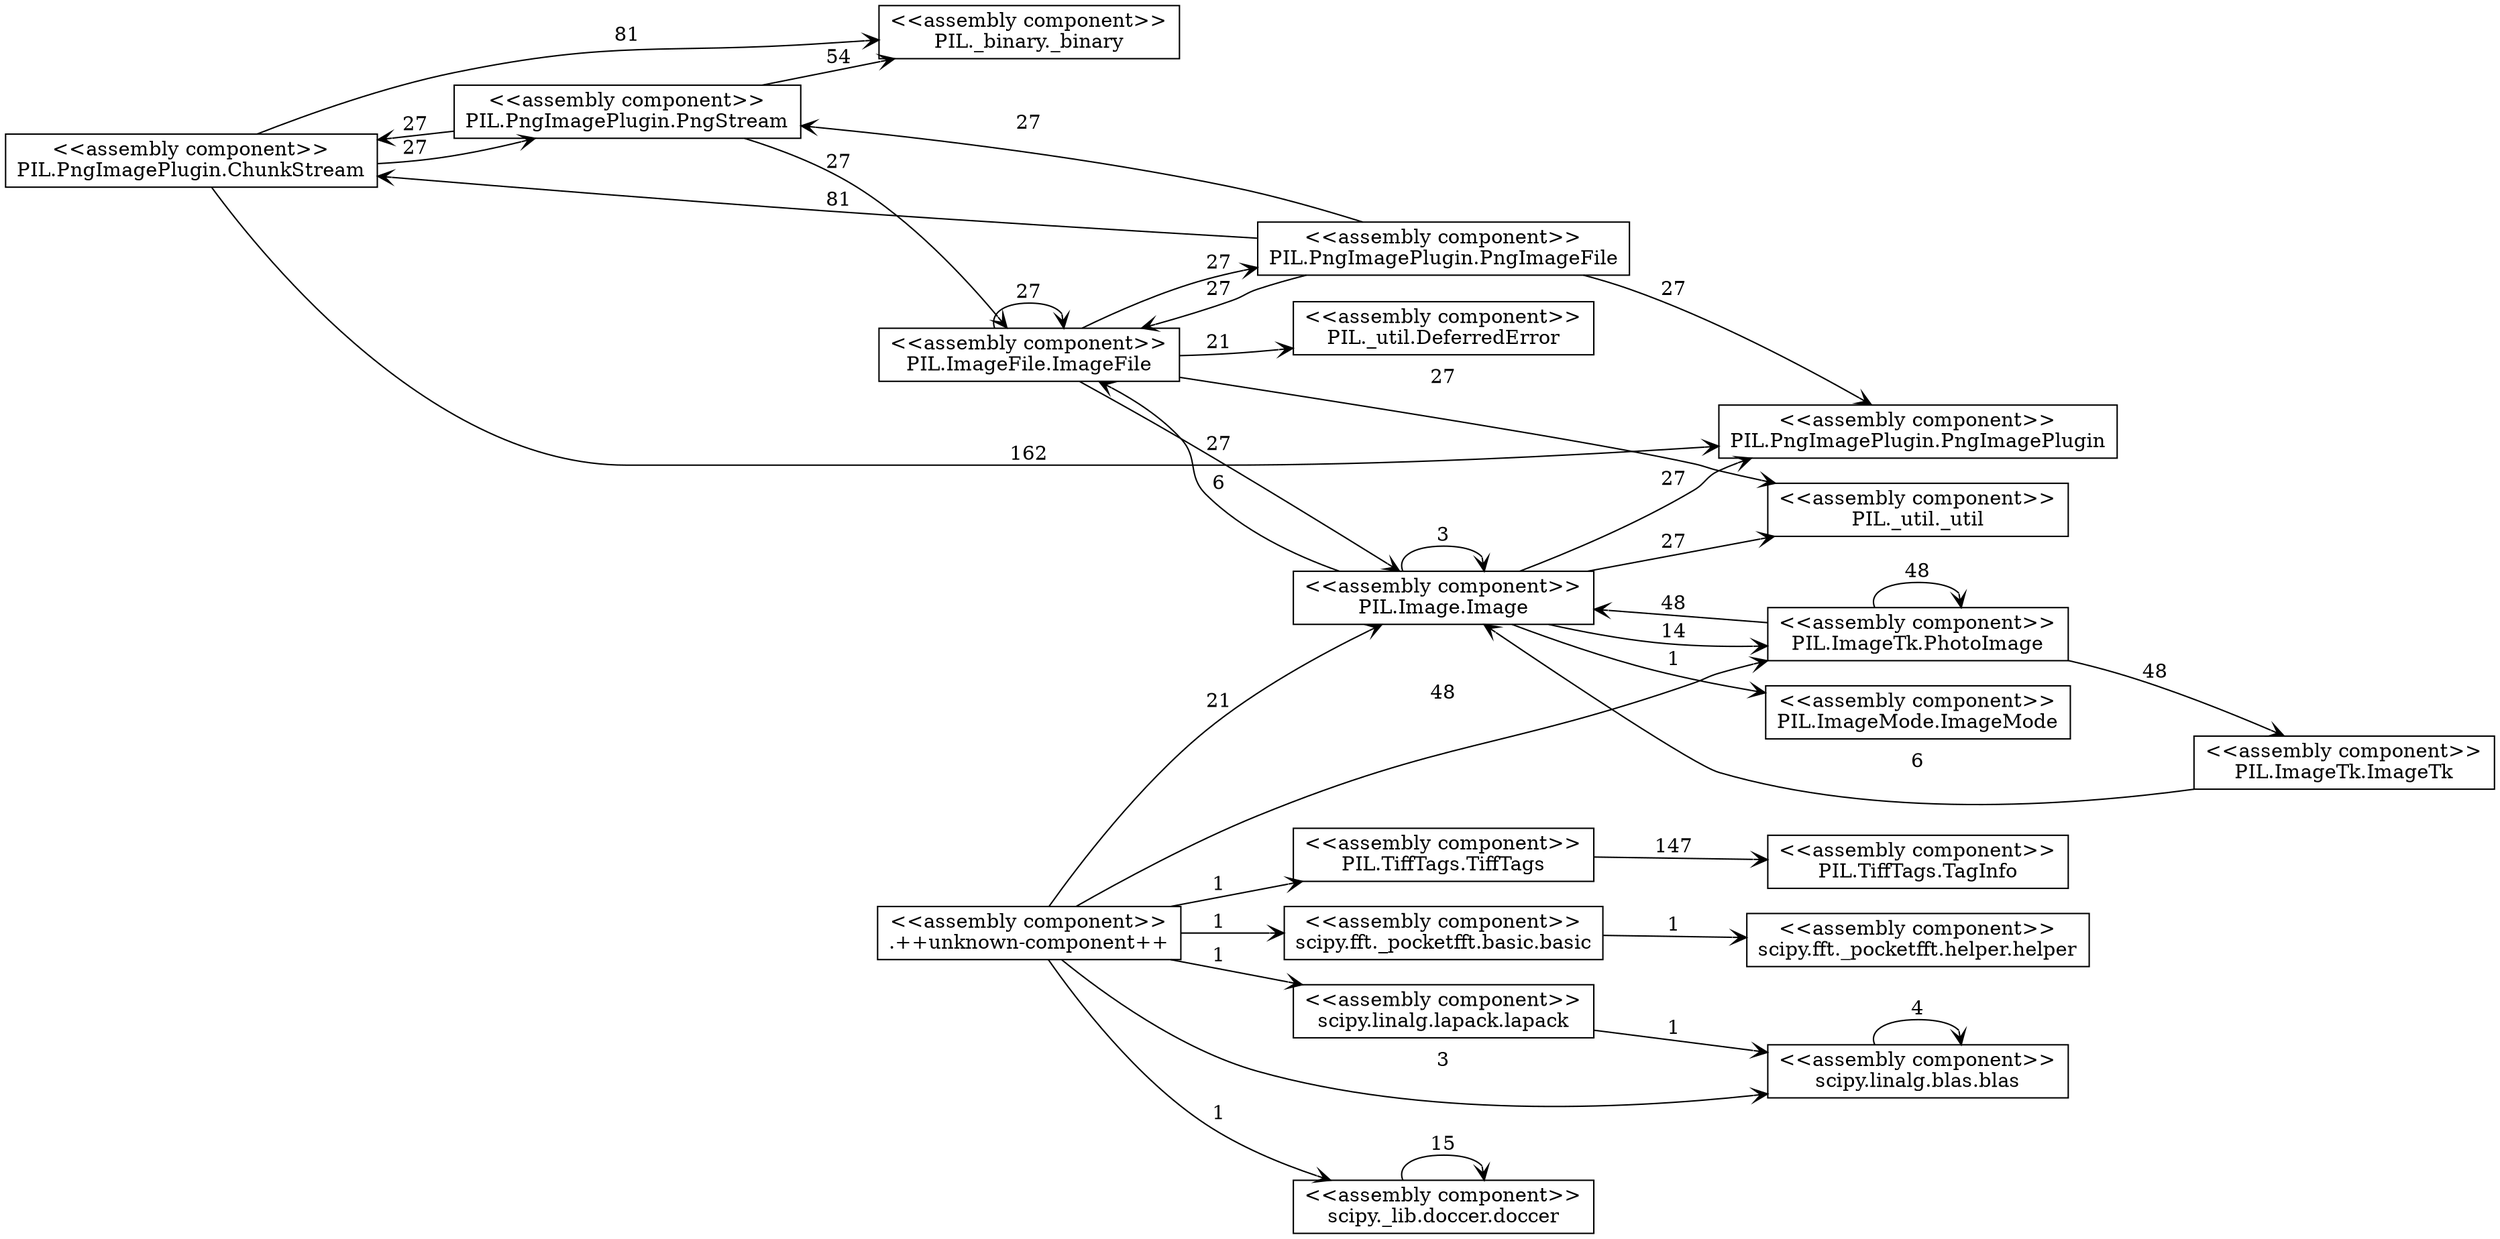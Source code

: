 digraph "mop_model" {
	rankdir="LR"
	node [fillcolor="white",shape="box",color="#000000",style="filled"]
	edge [color="#000000",style="solid",arrowhead="open"]
	"PIL.PngImagePlugin.ChunkStream_0" [fillcolor="#ffffff",color="#000000",label="<<assembly component>>
PIL.PngImagePlugin.ChunkStream
"]
	"PIL._binary._binary_0" [fillcolor="#ffffff",color="#000000",label="<<assembly component>>
PIL._binary._binary
"]
	"scipy.fft._pocketfft.basic.basic_0" [fillcolor="#ffffff",color="#000000",label="<<assembly component>>
scipy.fft._pocketfft.basic.basic
"]
	"scipy.fft._pocketfft.helper.helper_0" [fillcolor="#ffffff",color="#000000",label="<<assembly component>>
scipy.fft._pocketfft.helper.helper
"]
	"PIL.Image.Image_0" [fillcolor="#ffffff",color="#000000",label="<<assembly component>>
PIL.Image.Image
"]
	"PIL.PngImagePlugin.PngImagePlugin_0" [fillcolor="#ffffff",color="#000000",label="<<assembly component>>
PIL.PngImagePlugin.PngImagePlugin
"]
	"PIL.ImageTk.PhotoImage_0" [fillcolor="#ffffff",color="#000000",label="<<assembly component>>
PIL.ImageTk.PhotoImage
"]
	"++unknown-component++_0" [fillcolor="#ffffff",color="#000000",label="<<assembly component>>
.++unknown-component++
"]
	"PIL.ImageFile.ImageFile_0" [fillcolor="#ffffff",color="#000000",label="<<assembly component>>
PIL.ImageFile.ImageFile
"]
	"PIL.PngImagePlugin.PngStream_0" [fillcolor="#ffffff",color="#000000",label="<<assembly component>>
PIL.PngImagePlugin.PngStream
"]
	"PIL.PngImagePlugin.PngImageFile_0" [fillcolor="#ffffff",color="#000000",label="<<assembly component>>
PIL.PngImagePlugin.PngImageFile
"]
	"scipy.linalg.blas.blas_0" [fillcolor="#ffffff",color="#000000",label="<<assembly component>>
scipy.linalg.blas.blas
"]
	"PIL.ImageTk.ImageTk_0" [fillcolor="#ffffff",color="#000000",label="<<assembly component>>
PIL.ImageTk.ImageTk
"]
	"PIL.ImageMode.ImageMode_0" [fillcolor="#ffffff",color="#000000",label="<<assembly component>>
PIL.ImageMode.ImageMode
"]
	"scipy._lib.doccer.doccer_0" [fillcolor="#ffffff",color="#000000",label="<<assembly component>>
scipy._lib.doccer.doccer
"]
	"PIL.TiffTags.TiffTags_0" [fillcolor="#ffffff",color="#000000",label="<<assembly component>>
PIL.TiffTags.TiffTags
"]
	"PIL.TiffTags.TagInfo_0" [fillcolor="#ffffff",color="#000000",label="<<assembly component>>
PIL.TiffTags.TagInfo
"]
	"PIL._util.DeferredError_0" [fillcolor="#ffffff",color="#000000",label="<<assembly component>>
PIL._util.DeferredError
"]
	"PIL._util._util_0" [fillcolor="#ffffff",color="#000000",label="<<assembly component>>
PIL._util._util
"]
	"scipy.linalg.lapack.lapack_0" [fillcolor="#ffffff",color="#000000",label="<<assembly component>>
scipy.linalg.lapack.lapack
"]
	"PIL.PngImagePlugin.ChunkStream_0" -> "PIL._binary._binary_0" [label="81"]
	"scipy.fft._pocketfft.basic.basic_0" -> "scipy.fft._pocketfft.helper.helper_0" [label="1"]
	"PIL.Image.Image_0" -> "PIL.Image.Image_0" [label="3"]
	"PIL.PngImagePlugin.ChunkStream_0" -> "PIL.PngImagePlugin.PngImagePlugin_0" [label="162"]
	"PIL.ImageTk.PhotoImage_0" -> "PIL.Image.Image_0" [label="48"]
	"++unknown-component++_0" -> "PIL.Image.Image_0" [label="21"]
	"PIL.ImageFile.ImageFile_0" -> "PIL.Image.Image_0" [label="27"]
	"PIL.ImageTk.PhotoImage_0" -> "PIL.ImageTk.PhotoImage_0" [label="48"]
	"PIL.PngImagePlugin.PngStream_0" -> "PIL.ImageFile.ImageFile_0" [label="27"]
	"PIL.Image.Image_0" -> "PIL.ImageFile.ImageFile_0" [label="6"]
	"PIL.PngImagePlugin.PngImageFile_0" -> "PIL.PngImagePlugin.ChunkStream_0" [label="81"]
	"++unknown-component++_0" -> "scipy.linalg.blas.blas_0" [label="3"]
	"PIL.PngImagePlugin.PngImageFile_0" -> "PIL.ImageFile.ImageFile_0" [label="27"]
	"PIL.ImageTk.PhotoImage_0" -> "PIL.ImageTk.ImageTk_0" [label="48"]
	"++unknown-component++_0" -> "scipy.fft._pocketfft.basic.basic_0" [label="1"]
	"PIL.Image.Image_0" -> "PIL.ImageMode.ImageMode_0" [label="1"]
	"scipy._lib.doccer.doccer_0" -> "scipy._lib.doccer.doccer_0" [label="15"]
	"PIL.TiffTags.TiffTags_0" -> "PIL.TiffTags.TagInfo_0" [label="147"]
	"PIL.ImageTk.ImageTk_0" -> "PIL.Image.Image_0" [label="6"]
	"PIL.PngImagePlugin.PngStream_0" -> "PIL._binary._binary_0" [label="54"]
	"PIL.PngImagePlugin.ChunkStream_0" -> "PIL.PngImagePlugin.PngStream_0" [label="27"]
	"PIL.ImageFile.ImageFile_0" -> "PIL.PngImagePlugin.PngImageFile_0" [label="27"]
	"PIL.Image.Image_0" -> "PIL.ImageTk.PhotoImage_0" [label="14"]
	"PIL.PngImagePlugin.PngStream_0" -> "PIL.PngImagePlugin.ChunkStream_0" [label="27"]
	"PIL.ImageFile.ImageFile_0" -> "PIL._util.DeferredError_0" [label="21"]
	"++unknown-component++_0" -> "PIL.TiffTags.TiffTags_0" [label="1"]
	"PIL.Image.Image_0" -> "PIL.PngImagePlugin.PngImagePlugin_0" [label="27"]
	"PIL.ImageFile.ImageFile_0" -> "PIL._util._util_0" [label="27"]
	"++unknown-component++_0" -> "scipy._lib.doccer.doccer_0" [label="1"]
	"PIL.Image.Image_0" -> "PIL._util._util_0" [label="27"]
	"PIL.PngImagePlugin.PngImageFile_0" -> "PIL.PngImagePlugin.PngImagePlugin_0" [label="27"]
	"++unknown-component++_0" -> "PIL.ImageTk.PhotoImage_0" [label="48"]
	"scipy.linalg.blas.blas_0" -> "scipy.linalg.blas.blas_0" [label="4"]
	"scipy.linalg.lapack.lapack_0" -> "scipy.linalg.blas.blas_0" [label="1"]
	"PIL.ImageFile.ImageFile_0" -> "PIL.ImageFile.ImageFile_0" [label="27"]
	"++unknown-component++_0" -> "scipy.linalg.lapack.lapack_0" [label="1"]
	"PIL.PngImagePlugin.PngImageFile_0" -> "PIL.PngImagePlugin.PngStream_0" [label="27"]
}

